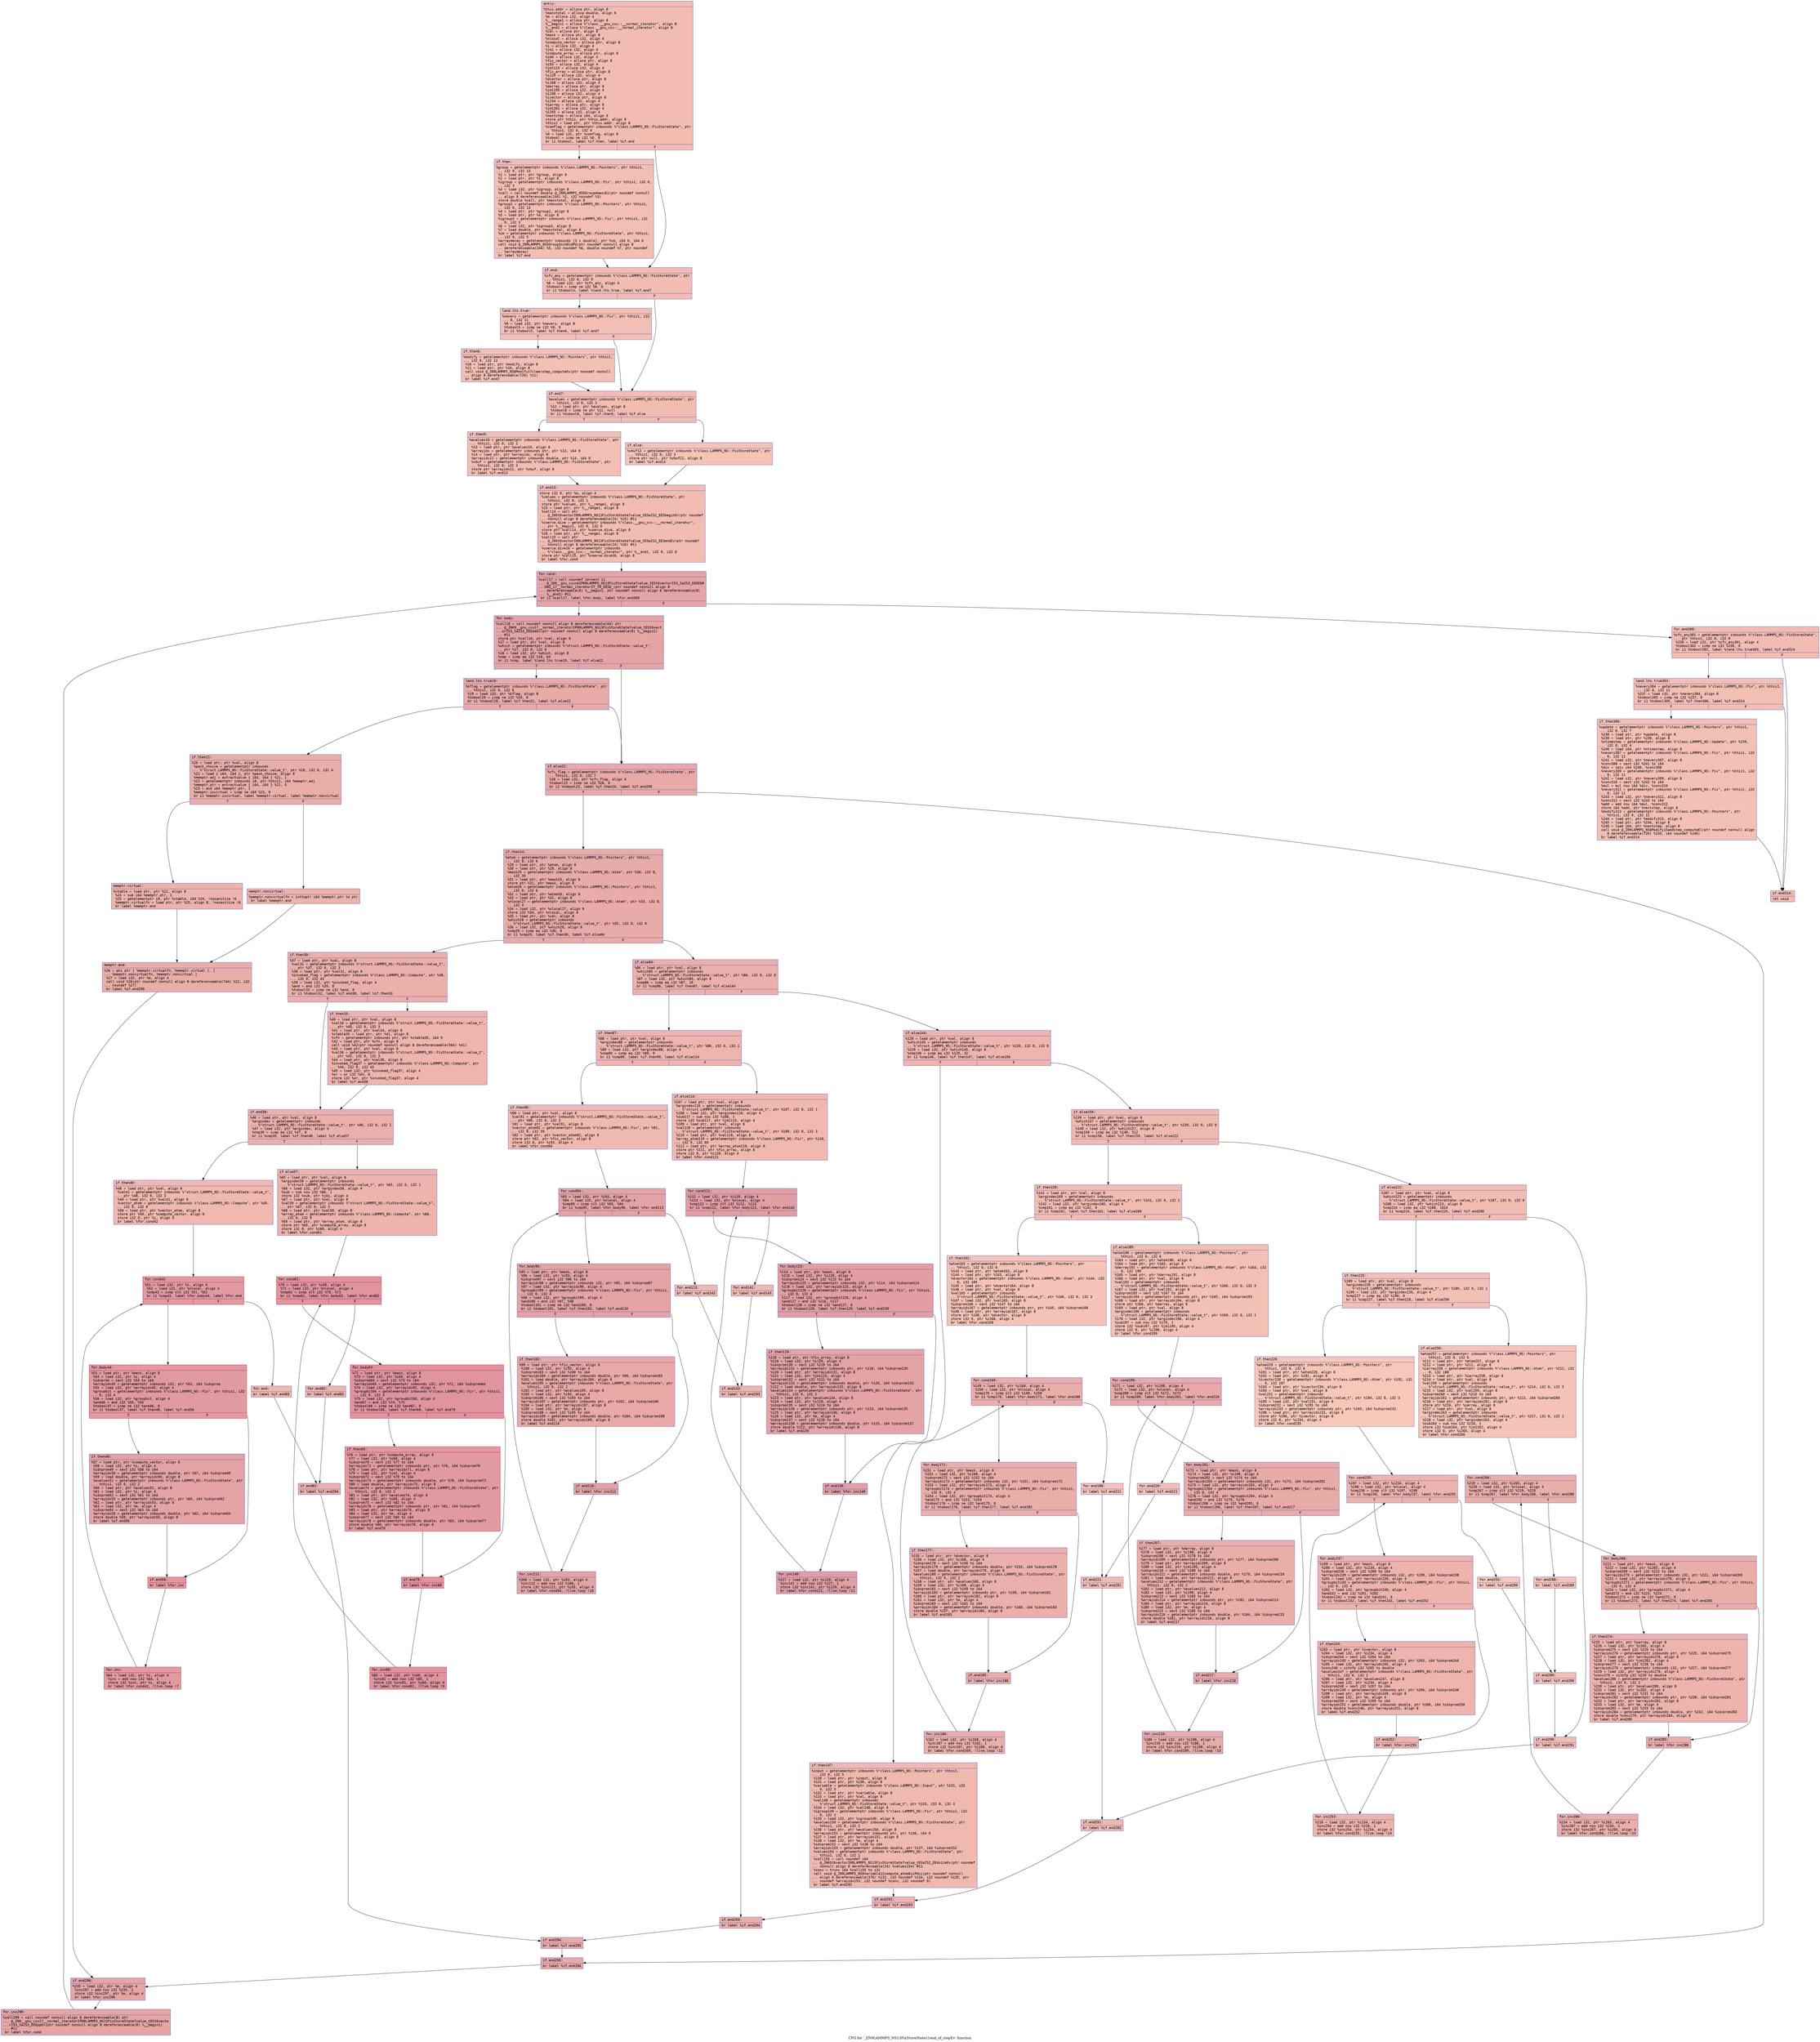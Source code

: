 digraph "CFG for '_ZN9LAMMPS_NS13FixStoreState11end_of_stepEv' function" {
	label="CFG for '_ZN9LAMMPS_NS13FixStoreState11end_of_stepEv' function";

	Node0x55b564a18010 [shape=record,color="#3d50c3ff", style=filled, fillcolor="#e1675170" fontname="Courier",label="{entry:\l|  %this.addr = alloca ptr, align 8\l  %masstotal = alloca double, align 8\l  %m = alloca i32, align 4\l  %__range1 = alloca ptr, align 8\l  %__begin1 = alloca %\"class.__gnu_cxx::__normal_iterator\", align 8\l  %__end1 = alloca %\"class.__gnu_cxx::__normal_iterator\", align 8\l  %val = alloca ptr, align 8\l  %mask = alloca ptr, align 8\l  %nlocal = alloca i32, align 4\l  %compute_vector = alloca ptr, align 8\l  %i = alloca i32, align 4\l  %jm1 = alloca i32, align 4\l  %compute_array = alloca ptr, align 8\l  %i60 = alloca i32, align 4\l  %fix_vector = alloca ptr, align 8\l  %i93 = alloca i32, align 4\l  %jm1115 = alloca i32, align 4\l  %fix_array = alloca ptr, align 8\l  %i120 = alloca i32, align 4\l  %dvector = alloca ptr, align 8\l  %i168 = alloca i32, align 4\l  %darray = alloca ptr, align 8\l  %jm1195 = alloca i32, align 4\l  %i198 = alloca i32, align 4\l  %ivector = alloca ptr, align 8\l  %i234 = alloca i32, align 4\l  %iarray = alloca ptr, align 8\l  %jm1262 = alloca i32, align 4\l  %i265 = alloca i32, align 4\l  %nextstep = alloca i64, align 8\l  store ptr %this, ptr %this.addr, align 8\l  %this1 = load ptr, ptr %this.addr, align 8\l  %comflag = getelementptr inbounds %\"class.LAMMPS_NS::FixStoreState\", ptr\l... %this1, i32 0, i32 4\l  %0 = load i32, ptr %comflag, align 8\l  %tobool = icmp ne i32 %0, 0\l  br i1 %tobool, label %if.then, label %if.end\l|{<s0>T|<s1>F}}"];
	Node0x55b564a18010:s0 -> Node0x55b564a19830[tooltip="entry -> if.then\nProbability 62.50%" ];
	Node0x55b564a18010:s1 -> Node0x55b564a198a0[tooltip="entry -> if.end\nProbability 37.50%" ];
	Node0x55b564a19830 [shape=record,color="#3d50c3ff", style=filled, fillcolor="#e36c5570" fontname="Courier",label="{if.then:\l|  %group = getelementptr inbounds %\"class.LAMMPS_NS::Pointers\", ptr %this1,\l... i32 0, i32 13\l  %1 = load ptr, ptr %group, align 8\l  %2 = load ptr, ptr %1, align 8\l  %igroup = getelementptr inbounds %\"class.LAMMPS_NS::Fix\", ptr %this1, i32 0,\l... i32 3\l  %3 = load i32, ptr %igroup, align 8\l  %call = call noundef double @_ZN9LAMMPS_NS5Group4massEi(ptr noundef nonnull\l... align 8 dereferenceable(244) %2, i32 noundef %3)\l  store double %call, ptr %masstotal, align 8\l  %group2 = getelementptr inbounds %\"class.LAMMPS_NS::Pointers\", ptr %this1,\l... i32 0, i32 13\l  %4 = load ptr, ptr %group2, align 8\l  %5 = load ptr, ptr %4, align 8\l  %igroup3 = getelementptr inbounds %\"class.LAMMPS_NS::Fix\", ptr %this1, i32\l... 0, i32 3\l  %6 = load i32, ptr %igroup3, align 8\l  %7 = load double, ptr %masstotal, align 8\l  %cm = getelementptr inbounds %\"class.LAMMPS_NS::FixStoreState\", ptr %this1,\l... i32 0, i32 5\l  %arraydecay = getelementptr inbounds [3 x double], ptr %cm, i64 0, i64 0\l  call void @_ZN9LAMMPS_NS5Group3xcmEidPd(ptr noundef nonnull align 8\l... dereferenceable(244) %5, i32 noundef %6, double noundef %7, ptr noundef\l... %arraydecay)\l  br label %if.end\l}"];
	Node0x55b564a19830 -> Node0x55b564a198a0[tooltip="if.then -> if.end\nProbability 100.00%" ];
	Node0x55b564a198a0 [shape=record,color="#3d50c3ff", style=filled, fillcolor="#e1675170" fontname="Courier",label="{if.end:\l|  %cfv_any = getelementptr inbounds %\"class.LAMMPS_NS::FixStoreState\", ptr\l... %this1, i32 0, i32 9\l  %8 = load i32, ptr %cfv_any, align 4\l  %tobool4 = icmp ne i32 %8, 0\l  br i1 %tobool4, label %land.lhs.true, label %if.end7\l|{<s0>T|<s1>F}}"];
	Node0x55b564a198a0:s0 -> Node0x55b564a1a9f0[tooltip="if.end -> land.lhs.true\nProbability 62.50%" ];
	Node0x55b564a198a0:s1 -> Node0x55b564a1aa40[tooltip="if.end -> if.end7\nProbability 37.50%" ];
	Node0x55b564a1a9f0 [shape=record,color="#3d50c3ff", style=filled, fillcolor="#e36c5570" fontname="Courier",label="{land.lhs.true:\l|  %nevery = getelementptr inbounds %\"class.LAMMPS_NS::Fix\", ptr %this1, i32\l... 0, i32 11\l  %9 = load i32, ptr %nevery, align 8\l  %tobool5 = icmp ne i32 %9, 0\l  br i1 %tobool5, label %if.then6, label %if.end7\l|{<s0>T|<s1>F}}"];
	Node0x55b564a1a9f0:s0 -> Node0x55b564a19020[tooltip="land.lhs.true -> if.then6\nProbability 62.50%" ];
	Node0x55b564a1a9f0:s1 -> Node0x55b564a1aa40[tooltip="land.lhs.true -> if.end7\nProbability 37.50%" ];
	Node0x55b564a19020 [shape=record,color="#3d50c3ff", style=filled, fillcolor="#e5705870" fontname="Courier",label="{if.then6:\l|  %modify = getelementptr inbounds %\"class.LAMMPS_NS::Pointers\", ptr %this1,\l... i32 0, i32 12\l  %10 = load ptr, ptr %modify, align 8\l  %11 = load ptr, ptr %10, align 8\l  call void @_ZN9LAMMPS_NS6Modify17clearstep_computeEv(ptr noundef nonnull\l... align 8 dereferenceable(720) %11)\l  br label %if.end7\l}"];
	Node0x55b564a19020 -> Node0x55b564a1aa40[tooltip="if.then6 -> if.end7\nProbability 100.00%" ];
	Node0x55b564a1aa40 [shape=record,color="#3d50c3ff", style=filled, fillcolor="#e1675170" fontname="Courier",label="{if.end7:\l|  %avalues = getelementptr inbounds %\"class.LAMMPS_NS::FixStoreState\", ptr\l... %this1, i32 0, i32 2\l  %12 = load ptr, ptr %avalues, align 8\l  %tobool8 = icmp ne ptr %12, null\l  br i1 %tobool8, label %if.then9, label %if.else\l|{<s0>T|<s1>F}}"];
	Node0x55b564a1aa40:s0 -> Node0x55b564a1b770[tooltip="if.end7 -> if.then9\nProbability 62.50%" ];
	Node0x55b564a1aa40:s1 -> Node0x55b564a1b7f0[tooltip="if.end7 -> if.else\nProbability 37.50%" ];
	Node0x55b564a1b770 [shape=record,color="#3d50c3ff", style=filled, fillcolor="#e36c5570" fontname="Courier",label="{if.then9:\l|  %avalues10 = getelementptr inbounds %\"class.LAMMPS_NS::FixStoreState\", ptr\l... %this1, i32 0, i32 2\l  %13 = load ptr, ptr %avalues10, align 8\l  %arrayidx = getelementptr inbounds ptr, ptr %13, i64 0\l  %14 = load ptr, ptr %arrayidx, align 8\l  %arrayidx11 = getelementptr inbounds double, ptr %14, i64 0\l  %vbuf = getelementptr inbounds %\"class.LAMMPS_NS::FixStoreState\", ptr\l... %this1, i32 0, i32 3\l  store ptr %arrayidx11, ptr %vbuf, align 8\l  br label %if.end13\l}"];
	Node0x55b564a1b770 -> Node0x55b564a1be20[tooltip="if.then9 -> if.end13\nProbability 100.00%" ];
	Node0x55b564a1b7f0 [shape=record,color="#3d50c3ff", style=filled, fillcolor="#e8765c70" fontname="Courier",label="{if.else:\l|  %vbuf12 = getelementptr inbounds %\"class.LAMMPS_NS::FixStoreState\", ptr\l... %this1, i32 0, i32 3\l  store ptr null, ptr %vbuf12, align 8\l  br label %if.end13\l}"];
	Node0x55b564a1b7f0 -> Node0x55b564a1be20[tooltip="if.else -> if.end13\nProbability 100.00%" ];
	Node0x55b564a1be20 [shape=record,color="#3d50c3ff", style=filled, fillcolor="#e1675170" fontname="Courier",label="{if.end13:\l|  store i32 0, ptr %m, align 4\l  %values = getelementptr inbounds %\"class.LAMMPS_NS::FixStoreState\", ptr\l... %this1, i32 0, i32 1\l  store ptr %values, ptr %__range1, align 8\l  %15 = load ptr, ptr %__range1, align 8\l  %call14 = call ptr\l... @_ZNSt6vectorIN9LAMMPS_NS13FixStoreState7value_tESaIS2_EE5beginEv(ptr noundef\l... nonnull align 8 dereferenceable(24) %15) #11\l  %coerce.dive = getelementptr inbounds %\"class.__gnu_cxx::__normal_iterator\",\l... ptr %__begin1, i32 0, i32 0\l  store ptr %call14, ptr %coerce.dive, align 8\l  %16 = load ptr, ptr %__range1, align 8\l  %call15 = call ptr\l... @_ZNSt6vectorIN9LAMMPS_NS13FixStoreState7value_tESaIS2_EE3endEv(ptr noundef\l... nonnull align 8 dereferenceable(24) %16) #11\l  %coerce.dive16 = getelementptr inbounds\l... %\"class.__gnu_cxx::__normal_iterator\", ptr %__end1, i32 0, i32 0\l  store ptr %call15, ptr %coerce.dive16, align 8\l  br label %for.cond\l}"];
	Node0x55b564a1be20 -> Node0x55b564a1c3a0[tooltip="if.end13 -> for.cond\nProbability 100.00%" ];
	Node0x55b564a1c3a0 [shape=record,color="#3d50c3ff", style=filled, fillcolor="#c5333470" fontname="Courier",label="{for.cond:\l|  %call17 = call noundef zeroext i1\l... @_ZN9__gnu_cxxneIPN9LAMMPS_NS13FixStoreState7value_tESt6vectorIS3_SaIS3_EEEEbR\l...KNS_17__normal_iteratorIT_T0_EESD_(ptr noundef nonnull align 8\l... dereferenceable(8) %__begin1, ptr noundef nonnull align 8 dereferenceable(8)\l... %__end1) #11\l  br i1 %call17, label %for.body, label %for.end300\l|{<s0>T|<s1>F}}"];
	Node0x55b564a1c3a0:s0 -> Node0x55b564a1cd00[tooltip="for.cond -> for.body\nProbability 96.88%" ];
	Node0x55b564a1c3a0:s1 -> Node0x55b564a1cd80[tooltip="for.cond -> for.end300\nProbability 3.12%" ];
	Node0x55b564a1cd00 [shape=record,color="#3d50c3ff", style=filled, fillcolor="#c5333470" fontname="Courier",label="{for.body:\l|  %call18 = call noundef nonnull align 8 dereferenceable(64) ptr\l... @_ZNK9__gnu_cxx17__normal_iteratorIPN9LAMMPS_NS13FixStoreState7value_tESt6vect\l...orIS3_SaIS3_EEEdeEv(ptr noundef nonnull align 8 dereferenceable(8) %__begin1)\l... #11\l  store ptr %call18, ptr %val, align 8\l  %17 = load ptr, ptr %val, align 8\l  %which = getelementptr inbounds %\"struct.LAMMPS_NS::FixStoreState::value_t\",\l... ptr %17, i32 0, i32 0\l  %18 = load i32, ptr %which, align 8\l  %cmp = icmp eq i32 %18, 64\l  br i1 %cmp, label %land.lhs.true19, label %if.else22\l|{<s0>T|<s1>F}}"];
	Node0x55b564a1cd00:s0 -> Node0x55b564a1d2d0[tooltip="for.body -> land.lhs.true19\nProbability 50.00%" ];
	Node0x55b564a1cd00:s1 -> Node0x55b564a1d350[tooltip="for.body -> if.else22\nProbability 50.00%" ];
	Node0x55b564a1d2d0 [shape=record,color="#3d50c3ff", style=filled, fillcolor="#cc403a70" fontname="Courier",label="{land.lhs.true19:\l|  %kflag = getelementptr inbounds %\"class.LAMMPS_NS::FixStoreState\", ptr\l... %this1, i32 0, i32 6\l  %19 = load i32, ptr %kflag, align 8\l  %tobool20 = icmp ne i32 %19, 0\l  br i1 %tobool20, label %if.then21, label %if.else22\l|{<s0>T|<s1>F}}"];
	Node0x55b564a1d2d0:s0 -> Node0x55b564a1d700[tooltip="land.lhs.true19 -> if.then21\nProbability 62.50%" ];
	Node0x55b564a1d2d0:s1 -> Node0x55b564a1d350[tooltip="land.lhs.true19 -> if.else22\nProbability 37.50%" ];
	Node0x55b564a1d700 [shape=record,color="#3d50c3ff", style=filled, fillcolor="#d0473d70" fontname="Courier",label="{if.then21:\l|  %20 = load ptr, ptr %val, align 8\l  %pack_choice = getelementptr inbounds\l... %\"struct.LAMMPS_NS::FixStoreState::value_t\", ptr %20, i32 0, i32 4\l  %21 = load \{ i64, i64 \}, ptr %pack_choice, align 8\l  %memptr.adj = extractvalue \{ i64, i64 \} %21, 1\l  %22 = getelementptr inbounds i8, ptr %this1, i64 %memptr.adj\l  %memptr.ptr = extractvalue \{ i64, i64 \} %21, 0\l  %23 = and i64 %memptr.ptr, 1\l  %memptr.isvirtual = icmp ne i64 %23, 0\l  br i1 %memptr.isvirtual, label %memptr.virtual, label %memptr.nonvirtual\l|{<s0>T|<s1>F}}"];
	Node0x55b564a1d700:s0 -> Node0x55b564a1de20[tooltip="if.then21 -> memptr.virtual\nProbability 50.00%" ];
	Node0x55b564a1d700:s1 -> Node0x55b564a1de70[tooltip="if.then21 -> memptr.nonvirtual\nProbability 50.00%" ];
	Node0x55b564a1de20 [shape=record,color="#3d50c3ff", style=filled, fillcolor="#d6524470" fontname="Courier",label="{memptr.virtual:\l|  %vtable = load ptr, ptr %22, align 8\l  %24 = sub i64 %memptr.ptr, 1\l  %25 = getelementptr i8, ptr %vtable, i64 %24, !nosanitize !6\l  %memptr.virtualfn = load ptr, ptr %25, align 8, !nosanitize !6\l  br label %memptr.end\l}"];
	Node0x55b564a1de20 -> Node0x55b564a1e950[tooltip="memptr.virtual -> memptr.end\nProbability 100.00%" ];
	Node0x55b564a1de70 [shape=record,color="#3d50c3ff", style=filled, fillcolor="#d6524470" fontname="Courier",label="{memptr.nonvirtual:\l|  %memptr.nonvirtualfn = inttoptr i64 %memptr.ptr to ptr\l  br label %memptr.end\l}"];
	Node0x55b564a1de70 -> Node0x55b564a1e950[tooltip="memptr.nonvirtual -> memptr.end\nProbability 100.00%" ];
	Node0x55b564a1e950 [shape=record,color="#3d50c3ff", style=filled, fillcolor="#d0473d70" fontname="Courier",label="{memptr.end:\l|  %26 = phi ptr [ %memptr.virtualfn, %memptr.virtual ], [\l... %memptr.nonvirtualfn, %memptr.nonvirtual ]\l  %27 = load i32, ptr %m, align 4\l  call void %26(ptr noundef nonnull align 8 dereferenceable(744) %22, i32\l... noundef %27)\l  br label %if.end296\l}"];
	Node0x55b564a1e950 -> Node0x55b564a1ec50[tooltip="memptr.end -> if.end296\nProbability 100.00%" ];
	Node0x55b564a1d350 [shape=record,color="#3d50c3ff", style=filled, fillcolor="#ca3b3770" fontname="Courier",label="{if.else22:\l|  %cfv_flag = getelementptr inbounds %\"class.LAMMPS_NS::FixStoreState\", ptr\l... %this1, i32 0, i32 7\l  %28 = load i32, ptr %cfv_flag, align 4\l  %tobool23 = icmp ne i32 %28, 0\l  br i1 %tobool23, label %if.then24, label %if.end295\l|{<s0>T|<s1>F}}"];
	Node0x55b564a1d350:s0 -> Node0x55b564a1ef70[tooltip="if.else22 -> if.then24\nProbability 62.50%" ];
	Node0x55b564a1d350:s1 -> Node0x55b564a1eff0[tooltip="if.else22 -> if.end295\nProbability 37.50%" ];
	Node0x55b564a1ef70 [shape=record,color="#3d50c3ff", style=filled, fillcolor="#cc403a70" fontname="Courier",label="{if.then24:\l|  %atom = getelementptr inbounds %\"class.LAMMPS_NS::Pointers\", ptr %this1,\l... i32 0, i32 6\l  %29 = load ptr, ptr %atom, align 8\l  %30 = load ptr, ptr %29, align 8\l  %mask25 = getelementptr inbounds %\"class.LAMMPS_NS::Atom\", ptr %30, i32 0,\l... i32 35\l  %31 = load ptr, ptr %mask25, align 8\l  store ptr %31, ptr %mask, align 8\l  %atom26 = getelementptr inbounds %\"class.LAMMPS_NS::Pointers\", ptr %this1,\l... i32 0, i32 6\l  %32 = load ptr, ptr %atom26, align 8\l  %33 = load ptr, ptr %32, align 8\l  %nlocal27 = getelementptr inbounds %\"class.LAMMPS_NS::Atom\", ptr %33, i32 0,\l... i32 4\l  %34 = load i32, ptr %nlocal27, align 8\l  store i32 %34, ptr %nlocal, align 4\l  %35 = load ptr, ptr %val, align 8\l  %which28 = getelementptr inbounds\l... %\"struct.LAMMPS_NS::FixStoreState::value_t\", ptr %35, i32 0, i32 0\l  %36 = load i32, ptr %which28, align 8\l  %cmp29 = icmp eq i32 %36, 8\l  br i1 %cmp29, label %if.then30, label %if.else84\l|{<s0>T|<s1>F}}"];
	Node0x55b564a1ef70:s0 -> Node0x55b564a1b1e0[tooltip="if.then24 -> if.then30\nProbability 50.00%" ];
	Node0x55b564a1ef70:s1 -> Node0x55b564a20220[tooltip="if.then24 -> if.else84\nProbability 50.00%" ];
	Node0x55b564a1b1e0 [shape=record,color="#3d50c3ff", style=filled, fillcolor="#d24b4070" fontname="Courier",label="{if.then30:\l|  %37 = load ptr, ptr %val, align 8\l  %val31 = getelementptr inbounds %\"struct.LAMMPS_NS::FixStoreState::value_t\",\l... ptr %37, i32 0, i32 3\l  %38 = load ptr, ptr %val31, align 8\l  %invoked_flag = getelementptr inbounds %\"class.LAMMPS_NS::Compute\", ptr %38,\l... i32 0, i32 43\l  %39 = load i32, ptr %invoked_flag, align 4\l  %and = and i32 %39, 8\l  %tobool32 = icmp ne i32 %and, 0\l  br i1 %tobool32, label %if.end38, label %if.then33\l|{<s0>T|<s1>F}}"];
	Node0x55b564a1b1e0:s0 -> Node0x55b564a20870[tooltip="if.then30 -> if.end38\nProbability 50.00%" ];
	Node0x55b564a1b1e0:s1 -> Node0x55b564a208f0[tooltip="if.then30 -> if.then33\nProbability 50.00%" ];
	Node0x55b564a208f0 [shape=record,color="#3d50c3ff", style=filled, fillcolor="#d8564670" fontname="Courier",label="{if.then33:\l|  %40 = load ptr, ptr %val, align 8\l  %val34 = getelementptr inbounds %\"struct.LAMMPS_NS::FixStoreState::value_t\",\l... ptr %40, i32 0, i32 3\l  %41 = load ptr, ptr %val34, align 8\l  %vtable35 = load ptr, ptr %41, align 8\l  %vfn = getelementptr inbounds ptr, ptr %vtable35, i64 9\l  %42 = load ptr, ptr %vfn, align 8\l  call void %42(ptr noundef nonnull align 8 dereferenceable(564) %41)\l  %43 = load ptr, ptr %val, align 8\l  %val36 = getelementptr inbounds %\"struct.LAMMPS_NS::FixStoreState::value_t\",\l... ptr %43, i32 0, i32 3\l  %44 = load ptr, ptr %val36, align 8\l  %invoked_flag37 = getelementptr inbounds %\"class.LAMMPS_NS::Compute\", ptr\l... %44, i32 0, i32 43\l  %45 = load i32, ptr %invoked_flag37, align 4\l  %or = or i32 %45, 8\l  store i32 %or, ptr %invoked_flag37, align 4\l  br label %if.end38\l}"];
	Node0x55b564a208f0 -> Node0x55b564a20870[tooltip="if.then33 -> if.end38\nProbability 100.00%" ];
	Node0x55b564a20870 [shape=record,color="#3d50c3ff", style=filled, fillcolor="#d24b4070" fontname="Courier",label="{if.end38:\l|  %46 = load ptr, ptr %val, align 8\l  %argindex = getelementptr inbounds\l... %\"struct.LAMMPS_NS::FixStoreState::value_t\", ptr %46, i32 0, i32 1\l  %47 = load i32, ptr %argindex, align 4\l  %cmp39 = icmp eq i32 %47, 0\l  br i1 %cmp39, label %if.then40, label %if.else57\l|{<s0>T|<s1>F}}"];
	Node0x55b564a20870:s0 -> Node0x55b564a21f30[tooltip="if.end38 -> if.then40\nProbability 37.50%" ];
	Node0x55b564a20870:s1 -> Node0x55b564a21fb0[tooltip="if.end38 -> if.else57\nProbability 62.50%" ];
	Node0x55b564a21f30 [shape=record,color="#3d50c3ff", style=filled, fillcolor="#dc5d4a70" fontname="Courier",label="{if.then40:\l|  %48 = load ptr, ptr %val, align 8\l  %val41 = getelementptr inbounds %\"struct.LAMMPS_NS::FixStoreState::value_t\",\l... ptr %48, i32 0, i32 3\l  %49 = load ptr, ptr %val41, align 8\l  %vector_atom = getelementptr inbounds %\"class.LAMMPS_NS::Compute\", ptr %49,\l... i32 0, i32 8\l  %50 = load ptr, ptr %vector_atom, align 8\l  store ptr %50, ptr %compute_vector, align 8\l  store i32 0, ptr %i, align 4\l  br label %for.cond42\l}"];
	Node0x55b564a21f30 -> Node0x55b564a225d0[tooltip="if.then40 -> for.cond42\nProbability 100.00%" ];
	Node0x55b564a225d0 [shape=record,color="#b70d28ff", style=filled, fillcolor="#bb1b2c70" fontname="Courier",label="{for.cond42:\l|  %51 = load i32, ptr %i, align 4\l  %52 = load i32, ptr %nlocal, align 4\l  %cmp43 = icmp slt i32 %51, %52\l  br i1 %cmp43, label %for.body44, label %for.end\l|{<s0>T|<s1>F}}"];
	Node0x55b564a225d0:s0 -> Node0x55b564a22870[tooltip="for.cond42 -> for.body44\nProbability 96.88%" ];
	Node0x55b564a225d0:s1 -> Node0x55b564a228f0[tooltip="for.cond42 -> for.end\nProbability 3.12%" ];
	Node0x55b564a22870 [shape=record,color="#b70d28ff", style=filled, fillcolor="#bb1b2c70" fontname="Courier",label="{for.body44:\l|  %53 = load ptr, ptr %mask, align 8\l  %54 = load i32, ptr %i, align 4\l  %idxprom = sext i32 %54 to i64\l  %arrayidx45 = getelementptr inbounds i32, ptr %53, i64 %idxprom\l  %55 = load i32, ptr %arrayidx45, align 4\l  %groupbit = getelementptr inbounds %\"class.LAMMPS_NS::Fix\", ptr %this1, i32\l... 0, i32 4\l  %56 = load i32, ptr %groupbit, align 4\l  %and46 = and i32 %55, %56\l  %tobool47 = icmp ne i32 %and46, 0\l  br i1 %tobool47, label %if.then48, label %if.end56\l|{<s0>T|<s1>F}}"];
	Node0x55b564a22870:s0 -> Node0x55b564a23030[tooltip="for.body44 -> if.then48\nProbability 62.50%" ];
	Node0x55b564a22870:s1 -> Node0x55b564a230b0[tooltip="for.body44 -> if.end56\nProbability 37.50%" ];
	Node0x55b564a23030 [shape=record,color="#3d50c3ff", style=filled, fillcolor="#c32e3170" fontname="Courier",label="{if.then48:\l|  %57 = load ptr, ptr %compute_vector, align 8\l  %58 = load i32, ptr %i, align 4\l  %idxprom49 = sext i32 %58 to i64\l  %arrayidx50 = getelementptr inbounds double, ptr %57, i64 %idxprom49\l  %59 = load double, ptr %arrayidx50, align 8\l  %avalues51 = getelementptr inbounds %\"class.LAMMPS_NS::FixStoreState\", ptr\l... %this1, i32 0, i32 2\l  %60 = load ptr, ptr %avalues51, align 8\l  %61 = load i32, ptr %i, align 4\l  %idxprom52 = sext i32 %61 to i64\l  %arrayidx53 = getelementptr inbounds ptr, ptr %60, i64 %idxprom52\l  %62 = load ptr, ptr %arrayidx53, align 8\l  %63 = load i32, ptr %m, align 4\l  %idxprom54 = sext i32 %63 to i64\l  %arrayidx55 = getelementptr inbounds double, ptr %62, i64 %idxprom54\l  store double %59, ptr %arrayidx55, align 8\l  br label %if.end56\l}"];
	Node0x55b564a23030 -> Node0x55b564a230b0[tooltip="if.then48 -> if.end56\nProbability 100.00%" ];
	Node0x55b564a230b0 [shape=record,color="#b70d28ff", style=filled, fillcolor="#bb1b2c70" fontname="Courier",label="{if.end56:\l|  br label %for.inc\l}"];
	Node0x55b564a230b0 -> Node0x55b564a23c10[tooltip="if.end56 -> for.inc\nProbability 100.00%" ];
	Node0x55b564a23c10 [shape=record,color="#b70d28ff", style=filled, fillcolor="#bb1b2c70" fontname="Courier",label="{for.inc:\l|  %64 = load i32, ptr %i, align 4\l  %inc = add nsw i32 %64, 1\l  store i32 %inc, ptr %i, align 4\l  br label %for.cond42, !llvm.loop !7\l}"];
	Node0x55b564a23c10 -> Node0x55b564a225d0[tooltip="for.inc -> for.cond42\nProbability 100.00%" ];
	Node0x55b564a228f0 [shape=record,color="#3d50c3ff", style=filled, fillcolor="#dc5d4a70" fontname="Courier",label="{for.end:\l|  br label %if.end83\l}"];
	Node0x55b564a228f0 -> Node0x55b564a24080[tooltip="for.end -> if.end83\nProbability 100.00%" ];
	Node0x55b564a21fb0 [shape=record,color="#3d50c3ff", style=filled, fillcolor="#d6524470" fontname="Courier",label="{if.else57:\l|  %65 = load ptr, ptr %val, align 8\l  %argindex58 = getelementptr inbounds\l... %\"struct.LAMMPS_NS::FixStoreState::value_t\", ptr %65, i32 0, i32 1\l  %66 = load i32, ptr %argindex58, align 4\l  %sub = sub nsw i32 %66, 1\l  store i32 %sub, ptr %jm1, align 4\l  %67 = load ptr, ptr %val, align 8\l  %val59 = getelementptr inbounds %\"struct.LAMMPS_NS::FixStoreState::value_t\",\l... ptr %67, i32 0, i32 3\l  %68 = load ptr, ptr %val59, align 8\l  %array_atom = getelementptr inbounds %\"class.LAMMPS_NS::Compute\", ptr %68,\l... i32 0, i32 9\l  %69 = load ptr, ptr %array_atom, align 8\l  store ptr %69, ptr %compute_array, align 8\l  store i32 0, ptr %i60, align 4\l  br label %for.cond61\l}"];
	Node0x55b564a21fb0 -> Node0x55b564a24940[tooltip="if.else57 -> for.cond61\nProbability 100.00%" ];
	Node0x55b564a24940 [shape=record,color="#b70d28ff", style=filled, fillcolor="#b70d2870" fontname="Courier",label="{for.cond61:\l|  %70 = load i32, ptr %i60, align 4\l  %71 = load i32, ptr %nlocal, align 4\l  %cmp62 = icmp slt i32 %70, %71\l  br i1 %cmp62, label %for.body63, label %for.end82\l|{<s0>T|<s1>F}}"];
	Node0x55b564a24940:s0 -> Node0x55b564a24be0[tooltip="for.cond61 -> for.body63\nProbability 96.88%" ];
	Node0x55b564a24940:s1 -> Node0x55b564a24c60[tooltip="for.cond61 -> for.end82\nProbability 3.12%" ];
	Node0x55b564a24be0 [shape=record,color="#b70d28ff", style=filled, fillcolor="#b70d2870" fontname="Courier",label="{for.body63:\l|  %72 = load ptr, ptr %mask, align 8\l  %73 = load i32, ptr %i60, align 4\l  %idxprom64 = sext i32 %73 to i64\l  %arrayidx65 = getelementptr inbounds i32, ptr %72, i64 %idxprom64\l  %74 = load i32, ptr %arrayidx65, align 4\l  %groupbit66 = getelementptr inbounds %\"class.LAMMPS_NS::Fix\", ptr %this1,\l... i32 0, i32 4\l  %75 = load i32, ptr %groupbit66, align 4\l  %and67 = and i32 %74, %75\l  %tobool68 = icmp ne i32 %and67, 0\l  br i1 %tobool68, label %if.then69, label %if.end79\l|{<s0>T|<s1>F}}"];
	Node0x55b564a24be0:s0 -> Node0x55b564a25360[tooltip="for.body63 -> if.then69\nProbability 62.50%" ];
	Node0x55b564a24be0:s1 -> Node0x55b564a253e0[tooltip="for.body63 -> if.end79\nProbability 37.50%" ];
	Node0x55b564a25360 [shape=record,color="#b70d28ff", style=filled, fillcolor="#bb1b2c70" fontname="Courier",label="{if.then69:\l|  %76 = load ptr, ptr %compute_array, align 8\l  %77 = load i32, ptr %i60, align 4\l  %idxprom70 = sext i32 %77 to i64\l  %arrayidx71 = getelementptr inbounds ptr, ptr %76, i64 %idxprom70\l  %78 = load ptr, ptr %arrayidx71, align 8\l  %79 = load i32, ptr %jm1, align 4\l  %idxprom72 = sext i32 %79 to i64\l  %arrayidx73 = getelementptr inbounds double, ptr %78, i64 %idxprom72\l  %80 = load double, ptr %arrayidx73, align 8\l  %avalues74 = getelementptr inbounds %\"class.LAMMPS_NS::FixStoreState\", ptr\l... %this1, i32 0, i32 2\l  %81 = load ptr, ptr %avalues74, align 8\l  %82 = load i32, ptr %i60, align 4\l  %idxprom75 = sext i32 %82 to i64\l  %arrayidx76 = getelementptr inbounds ptr, ptr %81, i64 %idxprom75\l  %83 = load ptr, ptr %arrayidx76, align 8\l  %84 = load i32, ptr %m, align 4\l  %idxprom77 = sext i32 %84 to i64\l  %arrayidx78 = getelementptr inbounds double, ptr %83, i64 %idxprom77\l  store double %80, ptr %arrayidx78, align 8\l  br label %if.end79\l}"];
	Node0x55b564a25360 -> Node0x55b564a253e0[tooltip="if.then69 -> if.end79\nProbability 100.00%" ];
	Node0x55b564a253e0 [shape=record,color="#b70d28ff", style=filled, fillcolor="#b70d2870" fontname="Courier",label="{if.end79:\l|  br label %for.inc80\l}"];
	Node0x55b564a253e0 -> Node0x55b564a26150[tooltip="if.end79 -> for.inc80\nProbability 100.00%" ];
	Node0x55b564a26150 [shape=record,color="#b70d28ff", style=filled, fillcolor="#b70d2870" fontname="Courier",label="{for.inc80:\l|  %85 = load i32, ptr %i60, align 4\l  %inc81 = add nsw i32 %85, 1\l  store i32 %inc81, ptr %i60, align 4\l  br label %for.cond61, !llvm.loop !9\l}"];
	Node0x55b564a26150 -> Node0x55b564a24940[tooltip="for.inc80 -> for.cond61\nProbability 100.00%" ];
	Node0x55b564a24c60 [shape=record,color="#3d50c3ff", style=filled, fillcolor="#d6524470" fontname="Courier",label="{for.end82:\l|  br label %if.end83\l}"];
	Node0x55b564a24c60 -> Node0x55b564a24080[tooltip="for.end82 -> if.end83\nProbability 100.00%" ];
	Node0x55b564a24080 [shape=record,color="#3d50c3ff", style=filled, fillcolor="#d24b4070" fontname="Courier",label="{if.end83:\l|  br label %if.end294\l}"];
	Node0x55b564a24080 -> Node0x55b564a26640[tooltip="if.end83 -> if.end294\nProbability 100.00%" ];
	Node0x55b564a20220 [shape=record,color="#3d50c3ff", style=filled, fillcolor="#d24b4070" fontname="Courier",label="{if.else84:\l|  %86 = load ptr, ptr %val, align 8\l  %which85 = getelementptr inbounds\l... %\"struct.LAMMPS_NS::FixStoreState::value_t\", ptr %86, i32 0, i32 0\l  %87 = load i32, ptr %which85, align 8\l  %cmp86 = icmp eq i32 %87, 16\l  br i1 %cmp86, label %if.then87, label %if.else144\l|{<s0>T|<s1>F}}"];
	Node0x55b564a20220:s0 -> Node0x55b564a269c0[tooltip="if.else84 -> if.then87\nProbability 50.00%" ];
	Node0x55b564a20220:s1 -> Node0x55b564a26a40[tooltip="if.else84 -> if.else144\nProbability 50.00%" ];
	Node0x55b564a269c0 [shape=record,color="#3d50c3ff", style=filled, fillcolor="#d8564670" fontname="Courier",label="{if.then87:\l|  %88 = load ptr, ptr %val, align 8\l  %argindex88 = getelementptr inbounds\l... %\"struct.LAMMPS_NS::FixStoreState::value_t\", ptr %88, i32 0, i32 1\l  %89 = load i32, ptr %argindex88, align 4\l  %cmp89 = icmp eq i32 %89, 0\l  br i1 %cmp89, label %if.then90, label %if.else114\l|{<s0>T|<s1>F}}"];
	Node0x55b564a269c0:s0 -> Node0x55b564a26e10[tooltip="if.then87 -> if.then90\nProbability 37.50%" ];
	Node0x55b564a269c0:s1 -> Node0x55b564a26e90[tooltip="if.then87 -> if.else114\nProbability 62.50%" ];
	Node0x55b564a26e10 [shape=record,color="#3d50c3ff", style=filled, fillcolor="#de614d70" fontname="Courier",label="{if.then90:\l|  %90 = load ptr, ptr %val, align 8\l  %val91 = getelementptr inbounds %\"struct.LAMMPS_NS::FixStoreState::value_t\",\l... ptr %90, i32 0, i32 3\l  %91 = load ptr, ptr %val91, align 8\l  %vector_atom92 = getelementptr inbounds %\"class.LAMMPS_NS::Fix\", ptr %91,\l... i32 0, i32 59\l  %92 = load ptr, ptr %vector_atom92, align 8\l  store ptr %92, ptr %fix_vector, align 8\l  store i32 0, ptr %i93, align 4\l  br label %for.cond94\l}"];
	Node0x55b564a26e10 -> Node0x55b564a27450[tooltip="if.then90 -> for.cond94\nProbability 100.00%" ];
	Node0x55b564a27450 [shape=record,color="#3d50c3ff", style=filled, fillcolor="#c32e3170" fontname="Courier",label="{for.cond94:\l|  %93 = load i32, ptr %i93, align 4\l  %94 = load i32, ptr %nlocal, align 4\l  %cmp95 = icmp slt i32 %93, %94\l  br i1 %cmp95, label %for.body96, label %for.end113\l|{<s0>T|<s1>F}}"];
	Node0x55b564a27450:s0 -> Node0x55b564a276f0[tooltip="for.cond94 -> for.body96\nProbability 96.88%" ];
	Node0x55b564a27450:s1 -> Node0x55b564a27770[tooltip="for.cond94 -> for.end113\nProbability 3.12%" ];
	Node0x55b564a276f0 [shape=record,color="#3d50c3ff", style=filled, fillcolor="#c32e3170" fontname="Courier",label="{for.body96:\l|  %95 = load ptr, ptr %mask, align 8\l  %96 = load i32, ptr %i93, align 4\l  %idxprom97 = sext i32 %96 to i64\l  %arrayidx98 = getelementptr inbounds i32, ptr %95, i64 %idxprom97\l  %97 = load i32, ptr %arrayidx98, align 4\l  %groupbit99 = getelementptr inbounds %\"class.LAMMPS_NS::Fix\", ptr %this1,\l... i32 0, i32 4\l  %98 = load i32, ptr %groupbit99, align 4\l  %and100 = and i32 %97, %98\l  %tobool101 = icmp ne i32 %and100, 0\l  br i1 %tobool101, label %if.then102, label %if.end110\l|{<s0>T|<s1>F}}"];
	Node0x55b564a276f0:s0 -> Node0x55b564a21bc0[tooltip="for.body96 -> if.then102\nProbability 62.50%" ];
	Node0x55b564a276f0:s1 -> Node0x55b564a21c40[tooltip="for.body96 -> if.end110\nProbability 37.50%" ];
	Node0x55b564a21bc0 [shape=record,color="#3d50c3ff", style=filled, fillcolor="#ca3b3770" fontname="Courier",label="{if.then102:\l|  %99 = load ptr, ptr %fix_vector, align 8\l  %100 = load i32, ptr %i93, align 4\l  %idxprom103 = sext i32 %100 to i64\l  %arrayidx104 = getelementptr inbounds double, ptr %99, i64 %idxprom103\l  %101 = load double, ptr %arrayidx104, align 8\l  %avalues105 = getelementptr inbounds %\"class.LAMMPS_NS::FixStoreState\", ptr\l... %this1, i32 0, i32 2\l  %102 = load ptr, ptr %avalues105, align 8\l  %103 = load i32, ptr %i93, align 4\l  %idxprom106 = sext i32 %103 to i64\l  %arrayidx107 = getelementptr inbounds ptr, ptr %102, i64 %idxprom106\l  %104 = load ptr, ptr %arrayidx107, align 8\l  %105 = load i32, ptr %m, align 4\l  %idxprom108 = sext i32 %105 to i64\l  %arrayidx109 = getelementptr inbounds double, ptr %104, i64 %idxprom108\l  store double %101, ptr %arrayidx109, align 8\l  br label %if.end110\l}"];
	Node0x55b564a21bc0 -> Node0x55b564a21c40[tooltip="if.then102 -> if.end110\nProbability 100.00%" ];
	Node0x55b564a21c40 [shape=record,color="#3d50c3ff", style=filled, fillcolor="#c32e3170" fontname="Courier",label="{if.end110:\l|  br label %for.inc111\l}"];
	Node0x55b564a21c40 -> Node0x55b564a1fa50[tooltip="if.end110 -> for.inc111\nProbability 100.00%" ];
	Node0x55b564a1fa50 [shape=record,color="#3d50c3ff", style=filled, fillcolor="#c32e3170" fontname="Courier",label="{for.inc111:\l|  %106 = load i32, ptr %i93, align 4\l  %inc112 = add nsw i32 %106, 1\l  store i32 %inc112, ptr %i93, align 4\l  br label %for.cond94, !llvm.loop !10\l}"];
	Node0x55b564a1fa50 -> Node0x55b564a27450[tooltip="for.inc111 -> for.cond94\nProbability 100.00%" ];
	Node0x55b564a27770 [shape=record,color="#3d50c3ff", style=filled, fillcolor="#de614d70" fontname="Courier",label="{for.end113:\l|  br label %if.end143\l}"];
	Node0x55b564a27770 -> Node0x55b564a1fed0[tooltip="for.end113 -> if.end143\nProbability 100.00%" ];
	Node0x55b564a26e90 [shape=record,color="#3d50c3ff", style=filled, fillcolor="#dc5d4a70" fontname="Courier",label="{if.else114:\l|  %107 = load ptr, ptr %val, align 8\l  %argindex116 = getelementptr inbounds\l... %\"struct.LAMMPS_NS::FixStoreState::value_t\", ptr %107, i32 0, i32 1\l  %108 = load i32, ptr %argindex116, align 4\l  %sub117 = sub nsw i32 %108, 1\l  store i32 %sub117, ptr %jm1115, align 4\l  %109 = load ptr, ptr %val, align 8\l  %val118 = getelementptr inbounds\l... %\"struct.LAMMPS_NS::FixStoreState::value_t\", ptr %109, i32 0, i32 3\l  %110 = load ptr, ptr %val118, align 8\l  %array_atom119 = getelementptr inbounds %\"class.LAMMPS_NS::Fix\", ptr %110,\l... i32 0, i32 60\l  %111 = load ptr, ptr %array_atom119, align 8\l  store ptr %111, ptr %fix_array, align 8\l  store i32 0, ptr %i120, align 4\l  br label %for.cond121\l}"];
	Node0x55b564a26e90 -> Node0x55b564a2ab90[tooltip="if.else114 -> for.cond121\nProbability 100.00%" ];
	Node0x55b564a2ab90 [shape=record,color="#3d50c3ff", style=filled, fillcolor="#be242e70" fontname="Courier",label="{for.cond121:\l|  %112 = load i32, ptr %i120, align 4\l  %113 = load i32, ptr %nlocal, align 4\l  %cmp122 = icmp slt i32 %112, %113\l  br i1 %cmp122, label %for.body123, label %for.end142\l|{<s0>T|<s1>F}}"];
	Node0x55b564a2ab90:s0 -> Node0x55b564a2ae30[tooltip="for.cond121 -> for.body123\nProbability 96.88%" ];
	Node0x55b564a2ab90:s1 -> Node0x55b564a2aeb0[tooltip="for.cond121 -> for.end142\nProbability 3.12%" ];
	Node0x55b564a2ae30 [shape=record,color="#3d50c3ff", style=filled, fillcolor="#be242e70" fontname="Courier",label="{for.body123:\l|  %114 = load ptr, ptr %mask, align 8\l  %115 = load i32, ptr %i120, align 4\l  %idxprom124 = sext i32 %115 to i64\l  %arrayidx125 = getelementptr inbounds i32, ptr %114, i64 %idxprom124\l  %116 = load i32, ptr %arrayidx125, align 4\l  %groupbit126 = getelementptr inbounds %\"class.LAMMPS_NS::Fix\", ptr %this1,\l... i32 0, i32 4\l  %117 = load i32, ptr %groupbit126, align 4\l  %and127 = and i32 %116, %117\l  %tobool128 = icmp ne i32 %and127, 0\l  br i1 %tobool128, label %if.then129, label %if.end139\l|{<s0>T|<s1>F}}"];
	Node0x55b564a2ae30:s0 -> Node0x55b564a2b5b0[tooltip="for.body123 -> if.then129\nProbability 62.50%" ];
	Node0x55b564a2ae30:s1 -> Node0x55b564a2b630[tooltip="for.body123 -> if.end139\nProbability 37.50%" ];
	Node0x55b564a2b5b0 [shape=record,color="#3d50c3ff", style=filled, fillcolor="#c32e3170" fontname="Courier",label="{if.then129:\l|  %118 = load ptr, ptr %fix_array, align 8\l  %119 = load i32, ptr %i120, align 4\l  %idxprom130 = sext i32 %119 to i64\l  %arrayidx131 = getelementptr inbounds ptr, ptr %118, i64 %idxprom130\l  %120 = load ptr, ptr %arrayidx131, align 8\l  %121 = load i32, ptr %jm1115, align 4\l  %idxprom132 = sext i32 %121 to i64\l  %arrayidx133 = getelementptr inbounds double, ptr %120, i64 %idxprom132\l  %122 = load double, ptr %arrayidx133, align 8\l  %avalues134 = getelementptr inbounds %\"class.LAMMPS_NS::FixStoreState\", ptr\l... %this1, i32 0, i32 2\l  %123 = load ptr, ptr %avalues134, align 8\l  %124 = load i32, ptr %i120, align 4\l  %idxprom135 = sext i32 %124 to i64\l  %arrayidx136 = getelementptr inbounds ptr, ptr %123, i64 %idxprom135\l  %125 = load ptr, ptr %arrayidx136, align 8\l  %126 = load i32, ptr %m, align 4\l  %idxprom137 = sext i32 %126 to i64\l  %arrayidx138 = getelementptr inbounds double, ptr %125, i64 %idxprom137\l  store double %122, ptr %arrayidx138, align 8\l  br label %if.end139\l}"];
	Node0x55b564a2b5b0 -> Node0x55b564a2b630[tooltip="if.then129 -> if.end139\nProbability 100.00%" ];
	Node0x55b564a2b630 [shape=record,color="#3d50c3ff", style=filled, fillcolor="#be242e70" fontname="Courier",label="{if.end139:\l|  br label %for.inc140\l}"];
	Node0x55b564a2b630 -> Node0x55b564a2c3a0[tooltip="if.end139 -> for.inc140\nProbability 100.00%" ];
	Node0x55b564a2c3a0 [shape=record,color="#3d50c3ff", style=filled, fillcolor="#be242e70" fontname="Courier",label="{for.inc140:\l|  %127 = load i32, ptr %i120, align 4\l  %inc141 = add nsw i32 %127, 1\l  store i32 %inc141, ptr %i120, align 4\l  br label %for.cond121, !llvm.loop !11\l}"];
	Node0x55b564a2c3a0 -> Node0x55b564a2ab90[tooltip="for.inc140 -> for.cond121\nProbability 100.00%" ];
	Node0x55b564a2aeb0 [shape=record,color="#3d50c3ff", style=filled, fillcolor="#dc5d4a70" fontname="Courier",label="{for.end142:\l|  br label %if.end143\l}"];
	Node0x55b564a2aeb0 -> Node0x55b564a1fed0[tooltip="for.end142 -> if.end143\nProbability 100.00%" ];
	Node0x55b564a1fed0 [shape=record,color="#3d50c3ff", style=filled, fillcolor="#d8564670" fontname="Courier",label="{if.end143:\l|  br label %if.end293\l}"];
	Node0x55b564a1fed0 -> Node0x55b564a2c890[tooltip="if.end143 -> if.end293\nProbability 100.00%" ];
	Node0x55b564a26a40 [shape=record,color="#3d50c3ff", style=filled, fillcolor="#d8564670" fontname="Courier",label="{if.else144:\l|  %128 = load ptr, ptr %val, align 8\l  %which145 = getelementptr inbounds\l... %\"struct.LAMMPS_NS::FixStoreState::value_t\", ptr %128, i32 0, i32 0\l  %129 = load i32, ptr %which145, align 8\l  %cmp146 = icmp eq i32 %129, 32\l  br i1 %cmp146, label %if.then147, label %if.else156\l|{<s0>T|<s1>F}}"];
	Node0x55b564a26a40:s0 -> Node0x55b564a2cc20[tooltip="if.else144 -> if.then147\nProbability 50.00%" ];
	Node0x55b564a26a40:s1 -> Node0x55b564a2cca0[tooltip="if.else144 -> if.else156\nProbability 50.00%" ];
	Node0x55b564a2cc20 [shape=record,color="#3d50c3ff", style=filled, fillcolor="#de614d70" fontname="Courier",label="{if.then147:\l|  %input = getelementptr inbounds %\"class.LAMMPS_NS::Pointers\", ptr %this1,\l... i32 0, i32 5\l  %130 = load ptr, ptr %input, align 8\l  %131 = load ptr, ptr %130, align 8\l  %variable = getelementptr inbounds %\"class.LAMMPS_NS::Input\", ptr %131, i32\l... 0, i32 3\l  %132 = load ptr, ptr %variable, align 8\l  %133 = load ptr, ptr %val, align 8\l  %val148 = getelementptr inbounds\l... %\"struct.LAMMPS_NS::FixStoreState::value_t\", ptr %133, i32 0, i32 3\l  %134 = load i32, ptr %val148, align 8\l  %igroup149 = getelementptr inbounds %\"class.LAMMPS_NS::Fix\", ptr %this1, i32\l... 0, i32 3\l  %135 = load i32, ptr %igroup149, align 8\l  %avalues150 = getelementptr inbounds %\"class.LAMMPS_NS::FixStoreState\", ptr\l... %this1, i32 0, i32 2\l  %136 = load ptr, ptr %avalues150, align 8\l  %arrayidx151 = getelementptr inbounds ptr, ptr %136, i64 0\l  %137 = load ptr, ptr %arrayidx151, align 8\l  %138 = load i32, ptr %m, align 4\l  %idxprom152 = sext i32 %138 to i64\l  %arrayidx153 = getelementptr inbounds double, ptr %137, i64 %idxprom152\l  %values154 = getelementptr inbounds %\"class.LAMMPS_NS::FixStoreState\", ptr\l... %this1, i32 0, i32 1\l  %call155 = call noundef i64\l... @_ZNKSt6vectorIN9LAMMPS_NS13FixStoreState7value_tESaIS2_EE4sizeEv(ptr noundef\l... nonnull align 8 dereferenceable(24) %values154) #11\l  %conv = trunc i64 %call155 to i32\l  call void @_ZN9LAMMPS_NS8Variable12compute_atomEiiPdii(ptr noundef nonnull\l... align 8 dereferenceable(376) %132, i32 noundef %134, i32 noundef %135, ptr\l... noundef %arrayidx153, i32 noundef %conv, i32 noundef 0)\l  br label %if.end292\l}"];
	Node0x55b564a2cc20 -> Node0x55b564a2ded0[tooltip="if.then147 -> if.end292\nProbability 100.00%" ];
	Node0x55b564a2cca0 [shape=record,color="#3d50c3ff", style=filled, fillcolor="#de614d70" fontname="Courier",label="{if.else156:\l|  %139 = load ptr, ptr %val, align 8\l  %which157 = getelementptr inbounds\l... %\"struct.LAMMPS_NS::FixStoreState::value_t\", ptr %139, i32 0, i32 0\l  %140 = load i32, ptr %which157, align 8\l  %cmp158 = icmp eq i32 %140, 512\l  br i1 %cmp158, label %if.then159, label %if.else222\l|{<s0>T|<s1>F}}"];
	Node0x55b564a2cca0:s0 -> Node0x55b564a2e210[tooltip="if.else156 -> if.then159\nProbability 50.00%" ];
	Node0x55b564a2cca0:s1 -> Node0x55b564a2e290[tooltip="if.else156 -> if.else222\nProbability 50.00%" ];
	Node0x55b564a2e210 [shape=record,color="#3d50c3ff", style=filled, fillcolor="#e1675170" fontname="Courier",label="{if.then159:\l|  %141 = load ptr, ptr %val, align 8\l  %argindex160 = getelementptr inbounds\l... %\"struct.LAMMPS_NS::FixStoreState::value_t\", ptr %141, i32 0, i32 1\l  %142 = load i32, ptr %argindex160, align 4\l  %cmp161 = icmp eq i32 %142, 0\l  br i1 %cmp161, label %if.then162, label %if.else189\l|{<s0>T|<s1>F}}"];
	Node0x55b564a2e210:s0 -> Node0x55b564a2e640[tooltip="if.then159 -> if.then162\nProbability 37.50%" ];
	Node0x55b564a2e210:s1 -> Node0x55b564a2e6c0[tooltip="if.then159 -> if.else189\nProbability 62.50%" ];
	Node0x55b564a2e640 [shape=record,color="#3d50c3ff", style=filled, fillcolor="#e8765c70" fontname="Courier",label="{if.then162:\l|  %atom163 = getelementptr inbounds %\"class.LAMMPS_NS::Pointers\", ptr\l... %this1, i32 0, i32 6\l  %143 = load ptr, ptr %atom163, align 8\l  %144 = load ptr, ptr %143, align 8\l  %dvector164 = getelementptr inbounds %\"class.LAMMPS_NS::Atom\", ptr %144, i32\l... 0, i32 189\l  %145 = load ptr, ptr %dvector164, align 8\l  %146 = load ptr, ptr %val, align 8\l  %val165 = getelementptr inbounds\l... %\"struct.LAMMPS_NS::FixStoreState::value_t\", ptr %146, i32 0, i32 3\l  %147 = load i32, ptr %val165, align 8\l  %idxprom166 = sext i32 %147 to i64\l  %arrayidx167 = getelementptr inbounds ptr, ptr %145, i64 %idxprom166\l  %148 = load ptr, ptr %arrayidx167, align 8\l  store ptr %148, ptr %dvector, align 8\l  store i32 0, ptr %i168, align 4\l  br label %for.cond169\l}"];
	Node0x55b564a2e640 -> Node0x55b564a2f0e0[tooltip="if.then162 -> for.cond169\nProbability 100.00%" ];
	Node0x55b564a2f0e0 [shape=record,color="#3d50c3ff", style=filled, fillcolor="#d0473d70" fontname="Courier",label="{for.cond169:\l|  %149 = load i32, ptr %i168, align 4\l  %150 = load i32, ptr %nlocal, align 4\l  %cmp170 = icmp slt i32 %149, %150\l  br i1 %cmp170, label %for.body171, label %for.end188\l|{<s0>T|<s1>F}}"];
	Node0x55b564a2f0e0:s0 -> Node0x55b564a2f380[tooltip="for.cond169 -> for.body171\nProbability 96.88%" ];
	Node0x55b564a2f0e0:s1 -> Node0x55b564a2f400[tooltip="for.cond169 -> for.end188\nProbability 3.12%" ];
	Node0x55b564a2f380 [shape=record,color="#3d50c3ff", style=filled, fillcolor="#d0473d70" fontname="Courier",label="{for.body171:\l|  %151 = load ptr, ptr %mask, align 8\l  %152 = load i32, ptr %i168, align 4\l  %idxprom172 = sext i32 %152 to i64\l  %arrayidx173 = getelementptr inbounds i32, ptr %151, i64 %idxprom172\l  %153 = load i32, ptr %arrayidx173, align 4\l  %groupbit174 = getelementptr inbounds %\"class.LAMMPS_NS::Fix\", ptr %this1,\l... i32 0, i32 4\l  %154 = load i32, ptr %groupbit174, align 4\l  %and175 = and i32 %153, %154\l  %tobool176 = icmp ne i32 %and175, 0\l  br i1 %tobool176, label %if.then177, label %if.end185\l|{<s0>T|<s1>F}}"];
	Node0x55b564a2f380:s0 -> Node0x55b564a2fb60[tooltip="for.body171 -> if.then177\nProbability 62.50%" ];
	Node0x55b564a2f380:s1 -> Node0x55b564a2fbe0[tooltip="for.body171 -> if.end185\nProbability 37.50%" ];
	Node0x55b564a2fb60 [shape=record,color="#3d50c3ff", style=filled, fillcolor="#d24b4070" fontname="Courier",label="{if.then177:\l|  %155 = load ptr, ptr %dvector, align 8\l  %156 = load i32, ptr %i168, align 4\l  %idxprom178 = sext i32 %156 to i64\l  %arrayidx179 = getelementptr inbounds double, ptr %155, i64 %idxprom178\l  %157 = load double, ptr %arrayidx179, align 8\l  %avalues180 = getelementptr inbounds %\"class.LAMMPS_NS::FixStoreState\", ptr\l... %this1, i32 0, i32 2\l  %158 = load ptr, ptr %avalues180, align 8\l  %159 = load i32, ptr %i168, align 4\l  %idxprom181 = sext i32 %159 to i64\l  %arrayidx182 = getelementptr inbounds ptr, ptr %158, i64 %idxprom181\l  %160 = load ptr, ptr %arrayidx182, align 8\l  %161 = load i32, ptr %m, align 4\l  %idxprom183 = sext i32 %161 to i64\l  %arrayidx184 = getelementptr inbounds double, ptr %160, i64 %idxprom183\l  store double %157, ptr %arrayidx184, align 8\l  br label %if.end185\l}"];
	Node0x55b564a2fb60 -> Node0x55b564a2fbe0[tooltip="if.then177 -> if.end185\nProbability 100.00%" ];
	Node0x55b564a2fbe0 [shape=record,color="#3d50c3ff", style=filled, fillcolor="#d0473d70" fontname="Courier",label="{if.end185:\l|  br label %for.inc186\l}"];
	Node0x55b564a2fbe0 -> Node0x55b564a30740[tooltip="if.end185 -> for.inc186\nProbability 100.00%" ];
	Node0x55b564a30740 [shape=record,color="#3d50c3ff", style=filled, fillcolor="#d0473d70" fontname="Courier",label="{for.inc186:\l|  %162 = load i32, ptr %i168, align 4\l  %inc187 = add nsw i32 %162, 1\l  store i32 %inc187, ptr %i168, align 4\l  br label %for.cond169, !llvm.loop !12\l}"];
	Node0x55b564a30740 -> Node0x55b564a2f0e0[tooltip="for.inc186 -> for.cond169\nProbability 100.00%" ];
	Node0x55b564a2f400 [shape=record,color="#3d50c3ff", style=filled, fillcolor="#e8765c70" fontname="Courier",label="{for.end188:\l|  br label %if.end221\l}"];
	Node0x55b564a2f400 -> Node0x55b564a30b80[tooltip="for.end188 -> if.end221\nProbability 100.00%" ];
	Node0x55b564a2e6c0 [shape=record,color="#3d50c3ff", style=filled, fillcolor="#e5705870" fontname="Courier",label="{if.else189:\l|  %atom190 = getelementptr inbounds %\"class.LAMMPS_NS::Pointers\", ptr\l... %this1, i32 0, i32 6\l  %163 = load ptr, ptr %atom190, align 8\l  %164 = load ptr, ptr %163, align 8\l  %darray191 = getelementptr inbounds %\"class.LAMMPS_NS::Atom\", ptr %164, i32\l... 0, i32 190\l  %165 = load ptr, ptr %darray191, align 8\l  %166 = load ptr, ptr %val, align 8\l  %val192 = getelementptr inbounds\l... %\"struct.LAMMPS_NS::FixStoreState::value_t\", ptr %166, i32 0, i32 3\l  %167 = load i32, ptr %val192, align 8\l  %idxprom193 = sext i32 %167 to i64\l  %arrayidx194 = getelementptr inbounds ptr, ptr %165, i64 %idxprom193\l  %168 = load ptr, ptr %arrayidx194, align 8\l  store ptr %168, ptr %darray, align 8\l  %169 = load ptr, ptr %val, align 8\l  %argindex196 = getelementptr inbounds\l... %\"struct.LAMMPS_NS::FixStoreState::value_t\", ptr %169, i32 0, i32 1\l  %170 = load i32, ptr %argindex196, align 4\l  %sub197 = sub nsw i32 %170, 1\l  store i32 %sub197, ptr %jm1195, align 4\l  store i32 0, ptr %i198, align 4\l  br label %for.cond199\l}"];
	Node0x55b564a2e6c0 -> Node0x55b564a31840[tooltip="if.else189 -> for.cond199\nProbability 100.00%" ];
	Node0x55b564a31840 [shape=record,color="#3d50c3ff", style=filled, fillcolor="#ca3b3770" fontname="Courier",label="{for.cond199:\l|  %171 = load i32, ptr %i198, align 4\l  %172 = load i32, ptr %nlocal, align 4\l  %cmp200 = icmp slt i32 %171, %172\l  br i1 %cmp200, label %for.body201, label %for.end220\l|{<s0>T|<s1>F}}"];
	Node0x55b564a31840:s0 -> Node0x55b564a31ae0[tooltip="for.cond199 -> for.body201\nProbability 96.88%" ];
	Node0x55b564a31840:s1 -> Node0x55b564a31b60[tooltip="for.cond199 -> for.end220\nProbability 3.12%" ];
	Node0x55b564a31ae0 [shape=record,color="#3d50c3ff", style=filled, fillcolor="#cc403a70" fontname="Courier",label="{for.body201:\l|  %173 = load ptr, ptr %mask, align 8\l  %174 = load i32, ptr %i198, align 4\l  %idxprom202 = sext i32 %174 to i64\l  %arrayidx203 = getelementptr inbounds i32, ptr %173, i64 %idxprom202\l  %175 = load i32, ptr %arrayidx203, align 4\l  %groupbit204 = getelementptr inbounds %\"class.LAMMPS_NS::Fix\", ptr %this1,\l... i32 0, i32 4\l  %176 = load i32, ptr %groupbit204, align 4\l  %and205 = and i32 %175, %176\l  %tobool206 = icmp ne i32 %and205, 0\l  br i1 %tobool206, label %if.then207, label %if.end217\l|{<s0>T|<s1>F}}"];
	Node0x55b564a31ae0:s0 -> Node0x55b564a32260[tooltip="for.body201 -> if.then207\nProbability 62.50%" ];
	Node0x55b564a31ae0:s1 -> Node0x55b564a322e0[tooltip="for.body201 -> if.end217\nProbability 37.50%" ];
	Node0x55b564a32260 [shape=record,color="#3d50c3ff", style=filled, fillcolor="#d0473d70" fontname="Courier",label="{if.then207:\l|  %177 = load ptr, ptr %darray, align 8\l  %178 = load i32, ptr %i198, align 4\l  %idxprom208 = sext i32 %178 to i64\l  %arrayidx209 = getelementptr inbounds ptr, ptr %177, i64 %idxprom208\l  %179 = load ptr, ptr %arrayidx209, align 8\l  %180 = load i32, ptr %jm1195, align 4\l  %idxprom210 = sext i32 %180 to i64\l  %arrayidx211 = getelementptr inbounds double, ptr %179, i64 %idxprom210\l  %181 = load double, ptr %arrayidx211, align 8\l  %avalues212 = getelementptr inbounds %\"class.LAMMPS_NS::FixStoreState\", ptr\l... %this1, i32 0, i32 2\l  %182 = load ptr, ptr %avalues212, align 8\l  %183 = load i32, ptr %i198, align 4\l  %idxprom213 = sext i32 %183 to i64\l  %arrayidx214 = getelementptr inbounds ptr, ptr %182, i64 %idxprom213\l  %184 = load ptr, ptr %arrayidx214, align 8\l  %185 = load i32, ptr %m, align 4\l  %idxprom215 = sext i32 %185 to i64\l  %arrayidx216 = getelementptr inbounds double, ptr %184, i64 %idxprom215\l  store double %181, ptr %arrayidx216, align 8\l  br label %if.end217\l}"];
	Node0x55b564a32260 -> Node0x55b564a322e0[tooltip="if.then207 -> if.end217\nProbability 100.00%" ];
	Node0x55b564a322e0 [shape=record,color="#3d50c3ff", style=filled, fillcolor="#cc403a70" fontname="Courier",label="{if.end217:\l|  br label %for.inc218\l}"];
	Node0x55b564a322e0 -> Node0x55b564a33050[tooltip="if.end217 -> for.inc218\nProbability 100.00%" ];
	Node0x55b564a33050 [shape=record,color="#3d50c3ff", style=filled, fillcolor="#cc403a70" fontname="Courier",label="{for.inc218:\l|  %186 = load i32, ptr %i198, align 4\l  %inc219 = add nsw i32 %186, 1\l  store i32 %inc219, ptr %i198, align 4\l  br label %for.cond199, !llvm.loop !13\l}"];
	Node0x55b564a33050 -> Node0x55b564a31840[tooltip="for.inc218 -> for.cond199\nProbability 100.00%" ];
	Node0x55b564a31b60 [shape=record,color="#3d50c3ff", style=filled, fillcolor="#e5705870" fontname="Courier",label="{for.end220:\l|  br label %if.end221\l}"];
	Node0x55b564a31b60 -> Node0x55b564a30b80[tooltip="for.end220 -> if.end221\nProbability 100.00%" ];
	Node0x55b564a30b80 [shape=record,color="#3d50c3ff", style=filled, fillcolor="#e1675170" fontname="Courier",label="{if.end221:\l|  br label %if.end291\l}"];
	Node0x55b564a30b80 -> Node0x55b564a33540[tooltip="if.end221 -> if.end291\nProbability 100.00%" ];
	Node0x55b564a2e290 [shape=record,color="#3d50c3ff", style=filled, fillcolor="#e1675170" fontname="Courier",label="{if.else222:\l|  %187 = load ptr, ptr %val, align 8\l  %which223 = getelementptr inbounds\l... %\"struct.LAMMPS_NS::FixStoreState::value_t\", ptr %187, i32 0, i32 0\l  %188 = load i32, ptr %which223, align 8\l  %cmp224 = icmp eq i32 %188, 1024\l  br i1 %cmp224, label %if.then225, label %if.end290\l|{<s0>T|<s1>F}}"];
	Node0x55b564a2e290:s0 -> Node0x55b564a338d0[tooltip="if.else222 -> if.then225\nProbability 50.00%" ];
	Node0x55b564a2e290:s1 -> Node0x55b564a33950[tooltip="if.else222 -> if.end290\nProbability 50.00%" ];
	Node0x55b564a338d0 [shape=record,color="#3d50c3ff", style=filled, fillcolor="#e5705870" fontname="Courier",label="{if.then225:\l|  %189 = load ptr, ptr %val, align 8\l  %argindex226 = getelementptr inbounds\l... %\"struct.LAMMPS_NS::FixStoreState::value_t\", ptr %189, i32 0, i32 1\l  %190 = load i32, ptr %argindex226, align 4\l  %cmp227 = icmp eq i32 %190, 0\l  br i1 %cmp227, label %if.then228, label %if.else256\l|{<s0>T|<s1>F}}"];
	Node0x55b564a338d0:s0 -> Node0x55b564a33d20[tooltip="if.then225 -> if.then228\nProbability 37.50%" ];
	Node0x55b564a338d0:s1 -> Node0x55b564a33da0[tooltip="if.then225 -> if.else256\nProbability 62.50%" ];
	Node0x55b564a33d20 [shape=record,color="#3d50c3ff", style=filled, fillcolor="#ec7f6370" fontname="Courier",label="{if.then228:\l|  %atom229 = getelementptr inbounds %\"class.LAMMPS_NS::Pointers\", ptr\l... %this1, i32 0, i32 6\l  %191 = load ptr, ptr %atom229, align 8\l  %192 = load ptr, ptr %191, align 8\l  %ivector230 = getelementptr inbounds %\"class.LAMMPS_NS::Atom\", ptr %192, i32\l... 0, i32 187\l  %193 = load ptr, ptr %ivector230, align 8\l  %194 = load ptr, ptr %val, align 8\l  %val231 = getelementptr inbounds\l... %\"struct.LAMMPS_NS::FixStoreState::value_t\", ptr %194, i32 0, i32 3\l  %195 = load i32, ptr %val231, align 8\l  %idxprom232 = sext i32 %195 to i64\l  %arrayidx233 = getelementptr inbounds ptr, ptr %193, i64 %idxprom232\l  %196 = load ptr, ptr %arrayidx233, align 8\l  store ptr %196, ptr %ivector, align 8\l  store i32 0, ptr %i234, align 4\l  br label %for.cond235\l}"];
	Node0x55b564a33d20 -> Node0x55b564a28020[tooltip="if.then228 -> for.cond235\nProbability 100.00%" ];
	Node0x55b564a28020 [shape=record,color="#3d50c3ff", style=filled, fillcolor="#d6524470" fontname="Courier",label="{for.cond235:\l|  %197 = load i32, ptr %i234, align 4\l  %198 = load i32, ptr %nlocal, align 4\l  %cmp236 = icmp slt i32 %197, %198\l  br i1 %cmp236, label %for.body237, label %for.end255\l|{<s0>T|<s1>F}}"];
	Node0x55b564a28020:s0 -> Node0x55b564a282c0[tooltip="for.cond235 -> for.body237\nProbability 96.88%" ];
	Node0x55b564a28020:s1 -> Node0x55b564a28340[tooltip="for.cond235 -> for.end255\nProbability 3.12%" ];
	Node0x55b564a282c0 [shape=record,color="#3d50c3ff", style=filled, fillcolor="#d6524470" fontname="Courier",label="{for.body237:\l|  %199 = load ptr, ptr %mask, align 8\l  %200 = load i32, ptr %i234, align 4\l  %idxprom238 = sext i32 %200 to i64\l  %arrayidx239 = getelementptr inbounds i32, ptr %199, i64 %idxprom238\l  %201 = load i32, ptr %arrayidx239, align 4\l  %groupbit240 = getelementptr inbounds %\"class.LAMMPS_NS::Fix\", ptr %this1,\l... i32 0, i32 4\l  %202 = load i32, ptr %groupbit240, align 4\l  %and241 = and i32 %201, %202\l  %tobool242 = icmp ne i32 %and241, 0\l  br i1 %tobool242, label %if.then243, label %if.end252\l|{<s0>T|<s1>F}}"];
	Node0x55b564a282c0:s0 -> Node0x55b564a36160[tooltip="for.body237 -> if.then243\nProbability 62.50%" ];
	Node0x55b564a282c0:s1 -> Node0x55b564a361e0[tooltip="for.body237 -> if.end252\nProbability 37.50%" ];
	Node0x55b564a36160 [shape=record,color="#3d50c3ff", style=filled, fillcolor="#d8564670" fontname="Courier",label="{if.then243:\l|  %203 = load ptr, ptr %ivector, align 8\l  %204 = load i32, ptr %i234, align 4\l  %idxprom244 = sext i32 %204 to i64\l  %arrayidx245 = getelementptr inbounds i32, ptr %203, i64 %idxprom244\l  %205 = load i32, ptr %arrayidx245, align 4\l  %conv246 = sitofp i32 %205 to double\l  %avalues247 = getelementptr inbounds %\"class.LAMMPS_NS::FixStoreState\", ptr\l... %this1, i32 0, i32 2\l  %206 = load ptr, ptr %avalues247, align 8\l  %207 = load i32, ptr %i234, align 4\l  %idxprom248 = sext i32 %207 to i64\l  %arrayidx249 = getelementptr inbounds ptr, ptr %206, i64 %idxprom248\l  %208 = load ptr, ptr %arrayidx249, align 8\l  %209 = load i32, ptr %m, align 4\l  %idxprom250 = sext i32 %209 to i64\l  %arrayidx251 = getelementptr inbounds double, ptr %208, i64 %idxprom250\l  store double %conv246, ptr %arrayidx251, align 8\l  br label %if.end252\l}"];
	Node0x55b564a36160 -> Node0x55b564a361e0[tooltip="if.then243 -> if.end252\nProbability 100.00%" ];
	Node0x55b564a361e0 [shape=record,color="#3d50c3ff", style=filled, fillcolor="#d6524470" fontname="Courier",label="{if.end252:\l|  br label %for.inc253\l}"];
	Node0x55b564a361e0 -> Node0x55b564a36dd0[tooltip="if.end252 -> for.inc253\nProbability 100.00%" ];
	Node0x55b564a36dd0 [shape=record,color="#3d50c3ff", style=filled, fillcolor="#d6524470" fontname="Courier",label="{for.inc253:\l|  %210 = load i32, ptr %i234, align 4\l  %inc254 = add nsw i32 %210, 1\l  store i32 %inc254, ptr %i234, align 4\l  br label %for.cond235, !llvm.loop !14\l}"];
	Node0x55b564a36dd0 -> Node0x55b564a28020[tooltip="for.inc253 -> for.cond235\nProbability 100.00%" ];
	Node0x55b564a28340 [shape=record,color="#3d50c3ff", style=filled, fillcolor="#ec7f6370" fontname="Courier",label="{for.end255:\l|  br label %if.end289\l}"];
	Node0x55b564a28340 -> Node0x55b564a37250[tooltip="for.end255 -> if.end289\nProbability 100.00%" ];
	Node0x55b564a33da0 [shape=record,color="#3d50c3ff", style=filled, fillcolor="#e8765c70" fontname="Courier",label="{if.else256:\l|  %atom257 = getelementptr inbounds %\"class.LAMMPS_NS::Pointers\", ptr\l... %this1, i32 0, i32 6\l  %211 = load ptr, ptr %atom257, align 8\l  %212 = load ptr, ptr %211, align 8\l  %iarray258 = getelementptr inbounds %\"class.LAMMPS_NS::Atom\", ptr %212, i32\l... 0, i32 188\l  %213 = load ptr, ptr %iarray258, align 8\l  %214 = load ptr, ptr %val, align 8\l  %val259 = getelementptr inbounds\l... %\"struct.LAMMPS_NS::FixStoreState::value_t\", ptr %214, i32 0, i32 3\l  %215 = load i32, ptr %val259, align 8\l  %idxprom260 = sext i32 %215 to i64\l  %arrayidx261 = getelementptr inbounds ptr, ptr %213, i64 %idxprom260\l  %216 = load ptr, ptr %arrayidx261, align 8\l  store ptr %216, ptr %iarray, align 8\l  %217 = load ptr, ptr %val, align 8\l  %argindex263 = getelementptr inbounds\l... %\"struct.LAMMPS_NS::FixStoreState::value_t\", ptr %217, i32 0, i32 1\l  %218 = load i32, ptr %argindex263, align 4\l  %sub264 = sub nsw i32 %218, 1\l  store i32 %sub264, ptr %jm1262, align 4\l  store i32 0, ptr %i265, align 4\l  br label %for.cond266\l}"];
	Node0x55b564a33da0 -> Node0x55b564a37f10[tooltip="if.else256 -> for.cond266\nProbability 100.00%" ];
	Node0x55b564a37f10 [shape=record,color="#3d50c3ff", style=filled, fillcolor="#d0473d70" fontname="Courier",label="{for.cond266:\l|  %219 = load i32, ptr %i265, align 4\l  %220 = load i32, ptr %nlocal, align 4\l  %cmp267 = icmp slt i32 %219, %220\l  br i1 %cmp267, label %for.body268, label %for.end288\l|{<s0>T|<s1>F}}"];
	Node0x55b564a37f10:s0 -> Node0x55b564a381b0[tooltip="for.cond266 -> for.body268\nProbability 96.88%" ];
	Node0x55b564a37f10:s1 -> Node0x55b564a38230[tooltip="for.cond266 -> for.end288\nProbability 3.12%" ];
	Node0x55b564a381b0 [shape=record,color="#3d50c3ff", style=filled, fillcolor="#d0473d70" fontname="Courier",label="{for.body268:\l|  %221 = load ptr, ptr %mask, align 8\l  %222 = load i32, ptr %i265, align 4\l  %idxprom269 = sext i32 %222 to i64\l  %arrayidx270 = getelementptr inbounds i32, ptr %221, i64 %idxprom269\l  %223 = load i32, ptr %arrayidx270, align 4\l  %groupbit271 = getelementptr inbounds %\"class.LAMMPS_NS::Fix\", ptr %this1,\l... i32 0, i32 4\l  %224 = load i32, ptr %groupbit271, align 4\l  %and272 = and i32 %223, %224\l  %tobool273 = icmp ne i32 %and272, 0\l  br i1 %tobool273, label %if.then274, label %if.end285\l|{<s0>T|<s1>F}}"];
	Node0x55b564a381b0:s0 -> Node0x55b564a38930[tooltip="for.body268 -> if.then274\nProbability 62.50%" ];
	Node0x55b564a381b0:s1 -> Node0x55b564a389b0[tooltip="for.body268 -> if.end285\nProbability 37.50%" ];
	Node0x55b564a38930 [shape=record,color="#3d50c3ff", style=filled, fillcolor="#d6524470" fontname="Courier",label="{if.then274:\l|  %225 = load ptr, ptr %iarray, align 8\l  %226 = load i32, ptr %i265, align 4\l  %idxprom275 = sext i32 %226 to i64\l  %arrayidx276 = getelementptr inbounds ptr, ptr %225, i64 %idxprom275\l  %227 = load ptr, ptr %arrayidx276, align 8\l  %228 = load i32, ptr %jm1262, align 4\l  %idxprom277 = sext i32 %228 to i64\l  %arrayidx278 = getelementptr inbounds i32, ptr %227, i64 %idxprom277\l  %229 = load i32, ptr %arrayidx278, align 4\l  %conv279 = sitofp i32 %229 to double\l  %avalues280 = getelementptr inbounds %\"class.LAMMPS_NS::FixStoreState\", ptr\l... %this1, i32 0, i32 2\l  %230 = load ptr, ptr %avalues280, align 8\l  %231 = load i32, ptr %i265, align 4\l  %idxprom281 = sext i32 %231 to i64\l  %arrayidx282 = getelementptr inbounds ptr, ptr %230, i64 %idxprom281\l  %232 = load ptr, ptr %arrayidx282, align 8\l  %233 = load i32, ptr %m, align 4\l  %idxprom283 = sext i32 %233 to i64\l  %arrayidx284 = getelementptr inbounds double, ptr %232, i64 %idxprom283\l  store double %conv279, ptr %arrayidx284, align 8\l  br label %if.end285\l}"];
	Node0x55b564a38930 -> Node0x55b564a389b0[tooltip="if.then274 -> if.end285\nProbability 100.00%" ];
	Node0x55b564a389b0 [shape=record,color="#3d50c3ff", style=filled, fillcolor="#d0473d70" fontname="Courier",label="{if.end285:\l|  br label %for.inc286\l}"];
	Node0x55b564a389b0 -> Node0x55b564a397b0[tooltip="if.end285 -> for.inc286\nProbability 100.00%" ];
	Node0x55b564a397b0 [shape=record,color="#3d50c3ff", style=filled, fillcolor="#d0473d70" fontname="Courier",label="{for.inc286:\l|  %234 = load i32, ptr %i265, align 4\l  %inc287 = add nsw i32 %234, 1\l  store i32 %inc287, ptr %i265, align 4\l  br label %for.cond266, !llvm.loop !15\l}"];
	Node0x55b564a397b0 -> Node0x55b564a37f10[tooltip="for.inc286 -> for.cond266\nProbability 100.00%" ];
	Node0x55b564a38230 [shape=record,color="#3d50c3ff", style=filled, fillcolor="#e8765c70" fontname="Courier",label="{for.end288:\l|  br label %if.end289\l}"];
	Node0x55b564a38230 -> Node0x55b564a37250[tooltip="for.end288 -> if.end289\nProbability 100.00%" ];
	Node0x55b564a37250 [shape=record,color="#3d50c3ff", style=filled, fillcolor="#e5705870" fontname="Courier",label="{if.end289:\l|  br label %if.end290\l}"];
	Node0x55b564a37250 -> Node0x55b564a33950[tooltip="if.end289 -> if.end290\nProbability 100.00%" ];
	Node0x55b564a33950 [shape=record,color="#3d50c3ff", style=filled, fillcolor="#e1675170" fontname="Courier",label="{if.end290:\l|  br label %if.end291\l}"];
	Node0x55b564a33950 -> Node0x55b564a33540[tooltip="if.end290 -> if.end291\nProbability 100.00%" ];
	Node0x55b564a33540 [shape=record,color="#3d50c3ff", style=filled, fillcolor="#de614d70" fontname="Courier",label="{if.end291:\l|  br label %if.end292\l}"];
	Node0x55b564a33540 -> Node0x55b564a2ded0[tooltip="if.end291 -> if.end292\nProbability 100.00%" ];
	Node0x55b564a2ded0 [shape=record,color="#3d50c3ff", style=filled, fillcolor="#d8564670" fontname="Courier",label="{if.end292:\l|  br label %if.end293\l}"];
	Node0x55b564a2ded0 -> Node0x55b564a2c890[tooltip="if.end292 -> if.end293\nProbability 100.00%" ];
	Node0x55b564a2c890 [shape=record,color="#3d50c3ff", style=filled, fillcolor="#d24b4070" fontname="Courier",label="{if.end293:\l|  br label %if.end294\l}"];
	Node0x55b564a2c890 -> Node0x55b564a26640[tooltip="if.end293 -> if.end294\nProbability 100.00%" ];
	Node0x55b564a26640 [shape=record,color="#3d50c3ff", style=filled, fillcolor="#cc403a70" fontname="Courier",label="{if.end294:\l|  br label %if.end295\l}"];
	Node0x55b564a26640 -> Node0x55b564a1eff0[tooltip="if.end294 -> if.end295\nProbability 100.00%" ];
	Node0x55b564a1eff0 [shape=record,color="#3d50c3ff", style=filled, fillcolor="#ca3b3770" fontname="Courier",label="{if.end295:\l|  br label %if.end296\l}"];
	Node0x55b564a1eff0 -> Node0x55b564a1ec50[tooltip="if.end295 -> if.end296\nProbability 100.00%" ];
	Node0x55b564a1ec50 [shape=record,color="#3d50c3ff", style=filled, fillcolor="#c5333470" fontname="Courier",label="{if.end296:\l|  %235 = load i32, ptr %m, align 4\l  %inc297 = add nsw i32 %235, 1\l  store i32 %inc297, ptr %m, align 4\l  br label %for.inc298\l}"];
	Node0x55b564a1ec50 -> Node0x55b564a3a180[tooltip="if.end296 -> for.inc298\nProbability 100.00%" ];
	Node0x55b564a3a180 [shape=record,color="#3d50c3ff", style=filled, fillcolor="#c5333470" fontname="Courier",label="{for.inc298:\l|  %call299 = call noundef nonnull align 8 dereferenceable(8) ptr\l... @_ZN9__gnu_cxx17__normal_iteratorIPN9LAMMPS_NS13FixStoreState7value_tESt6vecto\l...rIS3_SaIS3_EEEppEv(ptr noundef nonnull align 8 dereferenceable(8) %__begin1)\l... #11\l  br label %for.cond\l}"];
	Node0x55b564a3a180 -> Node0x55b564a1c3a0[tooltip="for.inc298 -> for.cond\nProbability 100.00%" ];
	Node0x55b564a1cd80 [shape=record,color="#3d50c3ff", style=filled, fillcolor="#e1675170" fontname="Courier",label="{for.end300:\l|  %cfv_any301 = getelementptr inbounds %\"class.LAMMPS_NS::FixStoreState\",\l... ptr %this1, i32 0, i32 9\l  %236 = load i32, ptr %cfv_any301, align 4\l  %tobool302 = icmp ne i32 %236, 0\l  br i1 %tobool302, label %land.lhs.true303, label %if.end314\l|{<s0>T|<s1>F}}"];
	Node0x55b564a1cd80:s0 -> Node0x55b564a3a6e0[tooltip="for.end300 -> land.lhs.true303\nProbability 62.50%" ];
	Node0x55b564a1cd80:s1 -> Node0x55b564a3a780[tooltip="for.end300 -> if.end314\nProbability 37.50%" ];
	Node0x55b564a3a6e0 [shape=record,color="#3d50c3ff", style=filled, fillcolor="#e36c5570" fontname="Courier",label="{land.lhs.true303:\l|  %nevery304 = getelementptr inbounds %\"class.LAMMPS_NS::Fix\", ptr %this1,\l... i32 0, i32 11\l  %237 = load i32, ptr %nevery304, align 8\l  %tobool305 = icmp ne i32 %237, 0\l  br i1 %tobool305, label %if.then306, label %if.end314\l|{<s0>T|<s1>F}}"];
	Node0x55b564a3a6e0:s0 -> Node0x55b564a3aae0[tooltip="land.lhs.true303 -> if.then306\nProbability 62.50%" ];
	Node0x55b564a3a6e0:s1 -> Node0x55b564a3a780[tooltip="land.lhs.true303 -> if.end314\nProbability 37.50%" ];
	Node0x55b564a3aae0 [shape=record,color="#3d50c3ff", style=filled, fillcolor="#e5705870" fontname="Courier",label="{if.then306:\l|  %update = getelementptr inbounds %\"class.LAMMPS_NS::Pointers\", ptr %this1,\l... i32 0, i32 7\l  %238 = load ptr, ptr %update, align 8\l  %239 = load ptr, ptr %238, align 8\l  %ntimestep = getelementptr inbounds %\"class.LAMMPS_NS::Update\", ptr %239,\l... i32 0, i32 4\l  %240 = load i64, ptr %ntimestep, align 8\l  %nevery307 = getelementptr inbounds %\"class.LAMMPS_NS::Fix\", ptr %this1, i32\l... 0, i32 11\l  %241 = load i32, ptr %nevery307, align 8\l  %conv308 = sext i32 %241 to i64\l  %div = sdiv i64 %240, %conv308\l  %nevery309 = getelementptr inbounds %\"class.LAMMPS_NS::Fix\", ptr %this1, i32\l... 0, i32 11\l  %242 = load i32, ptr %nevery309, align 8\l  %conv310 = sext i32 %242 to i64\l  %mul = mul nsw i64 %div, %conv310\l  %nevery311 = getelementptr inbounds %\"class.LAMMPS_NS::Fix\", ptr %this1, i32\l... 0, i32 11\l  %243 = load i32, ptr %nevery311, align 8\l  %conv312 = sext i32 %243 to i64\l  %add = add nsw i64 %mul, %conv312\l  store i64 %add, ptr %nextstep, align 8\l  %modify313 = getelementptr inbounds %\"class.LAMMPS_NS::Pointers\", ptr\l... %this1, i32 0, i32 12\l  %244 = load ptr, ptr %modify313, align 8\l  %245 = load ptr, ptr %244, align 8\l  %246 = load i64, ptr %nextstep, align 8\l  call void @_ZN9LAMMPS_NS6Modify15addstep_computeEl(ptr noundef nonnull align\l... 8 dereferenceable(720) %245, i64 noundef %246)\l  br label %if.end314\l}"];
	Node0x55b564a3aae0 -> Node0x55b564a3a780[tooltip="if.then306 -> if.end314\nProbability 100.00%" ];
	Node0x55b564a3a780 [shape=record,color="#3d50c3ff", style=filled, fillcolor="#e1675170" fontname="Courier",label="{if.end314:\l|  ret void\l}"];
}
